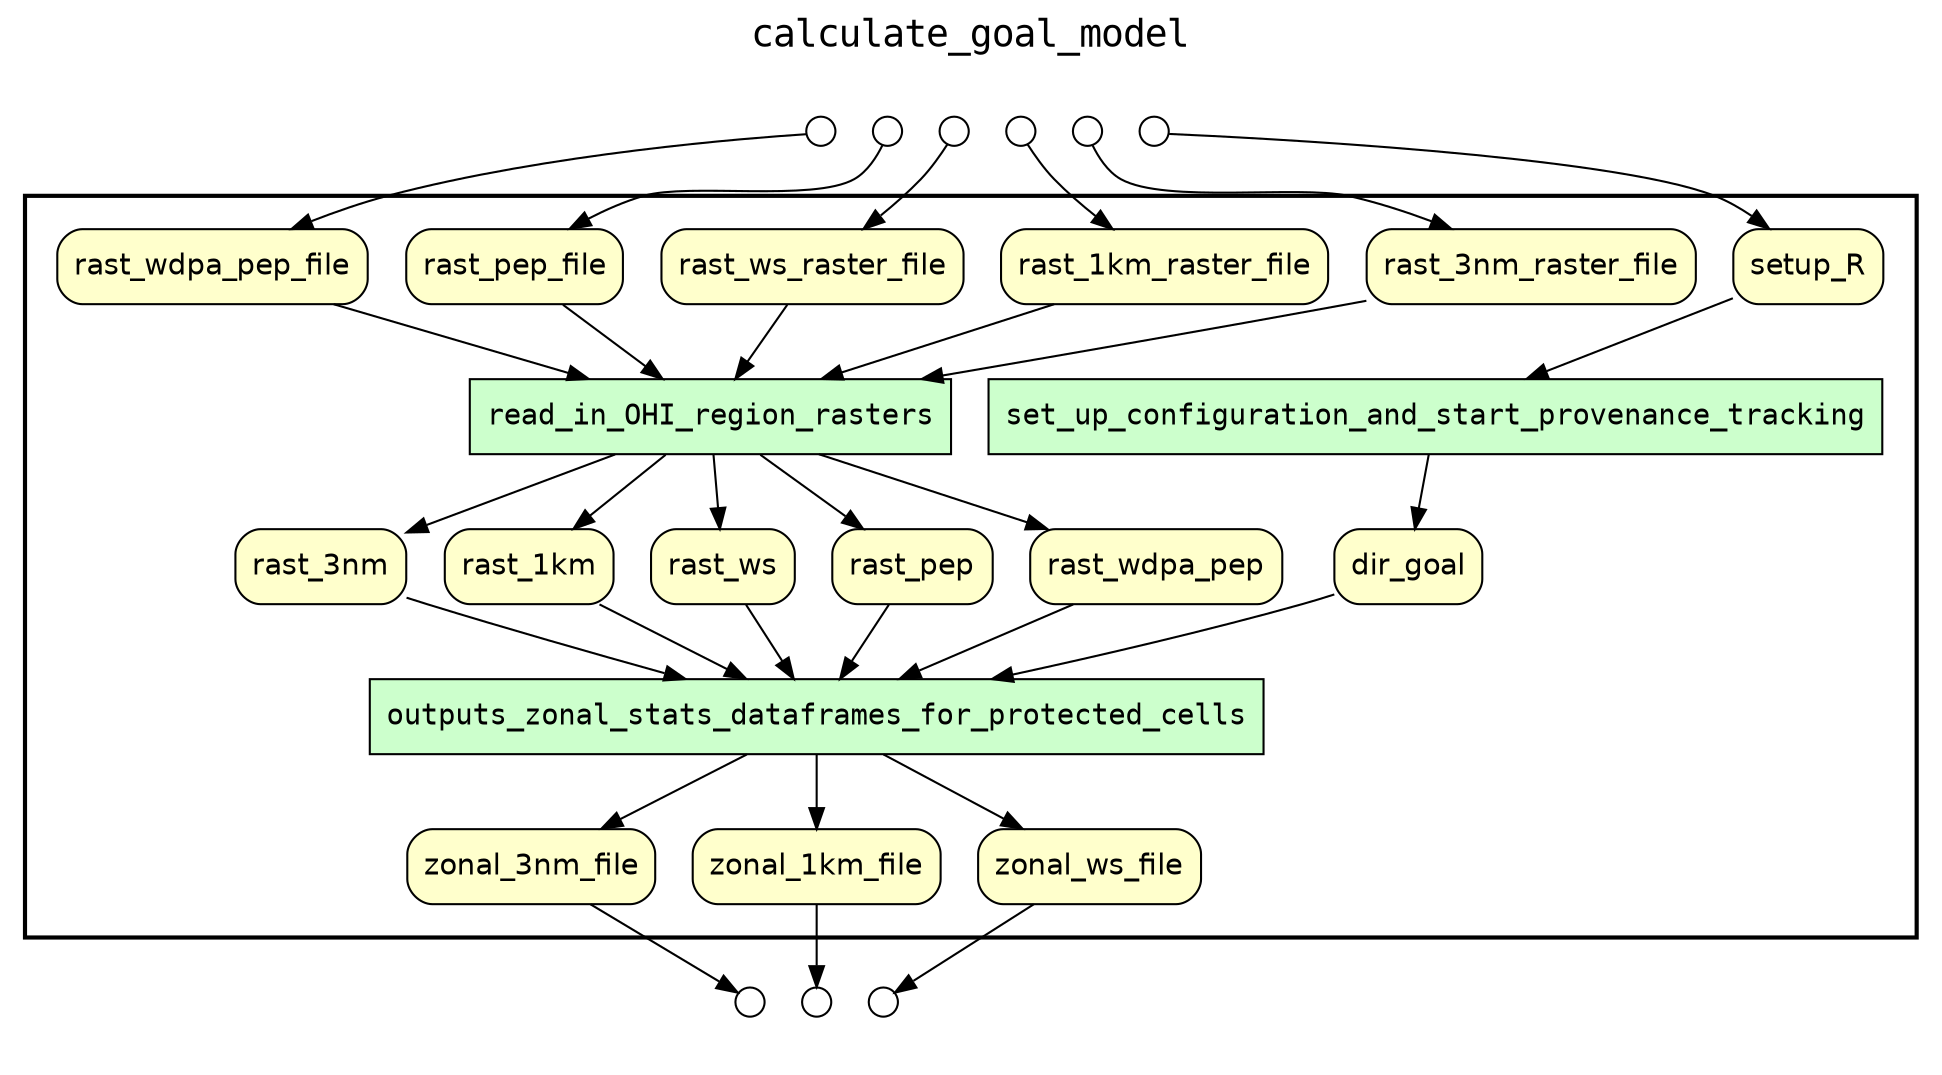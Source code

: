 
digraph yw_data_view {
rankdir=TB
fontname=Courier; fontsize=18; labelloc=t
label="calculate_goal_model"
subgraph cluster_workflow { label=""; color=black; penwidth=2
subgraph cluster_workflow_inner { label=""; color=white
node[shape=box style="filled" fillcolor="#CCFFCC" peripheries=1 fontname=Courier]
set_up_configuration_and_start_provenance_tracking
read_in_OHI_region_rasters
outputs_zonal_stats_dataframes_for_protected_cells
node[shape=box style="filled" fillcolor="#CCFFCC" peripheries=1 fontname=Courier]
node[shape=box style="rounded,filled" fillcolor="#FFFFCC" peripheries=1 fontname=Helvetica]
setup_R
dir_goal
rast_3nm_raster_file
rast_1km_raster_file
rast_ws_raster_file
rast_pep_file
rast_wdpa_pep_file
rast_3nm
rast_1km
rast_ws
rast_pep
rast_wdpa_pep
zonal_3nm_file
zonal_1km_file
zonal_ws_file
node[shape=box style="rounded,filled" fillcolor="#FFFFFF" peripheries=1 fontname=Helvetica]
}}
subgraph cluster_inflows { label=""; color=white; penwidth=2
subgraph cluster_inflows_inner { label=""; color=white
node[shape=circle fillcolor="#FFFFFF" peripheries=1 width=0.2]
setup_R_inflow [label=""]
rast_3nm_raster_file_inflow [label=""]
rast_1km_raster_file_inflow [label=""]
rast_ws_raster_file_inflow [label=""]
rast_pep_file_inflow [label=""]
rast_wdpa_pep_file_inflow [label=""]
}}
subgraph cluster_outflows { label=""; color=white; penwidth=2
subgraph cluster_outflows_inner { label=""; color=white
node[shape=circle fillcolor="#FFFFFF" peripheries=1 width=0.2]
zonal_ws_file_outflow [label=""]
zonal_1km_file_outflow [label=""]
zonal_3nm_file_outflow [label=""]
}}
setup_R -> set_up_configuration_and_start_provenance_tracking
dir_goal -> outputs_zonal_stats_dataframes_for_protected_cells
rast_3nm_raster_file -> read_in_OHI_region_rasters
rast_1km_raster_file -> read_in_OHI_region_rasters
rast_ws_raster_file -> read_in_OHI_region_rasters
rast_pep_file -> read_in_OHI_region_rasters
rast_wdpa_pep_file -> read_in_OHI_region_rasters
rast_3nm -> outputs_zonal_stats_dataframes_for_protected_cells
rast_1km -> outputs_zonal_stats_dataframes_for_protected_cells
rast_ws -> outputs_zonal_stats_dataframes_for_protected_cells
rast_pep -> outputs_zonal_stats_dataframes_for_protected_cells
rast_wdpa_pep -> outputs_zonal_stats_dataframes_for_protected_cells
set_up_configuration_and_start_provenance_tracking -> dir_goal
read_in_OHI_region_rasters -> rast_3nm
read_in_OHI_region_rasters -> rast_1km
read_in_OHI_region_rasters -> rast_ws
read_in_OHI_region_rasters -> rast_pep
read_in_OHI_region_rasters -> rast_wdpa_pep
outputs_zonal_stats_dataframes_for_protected_cells -> zonal_3nm_file
outputs_zonal_stats_dataframes_for_protected_cells -> zonal_1km_file
outputs_zonal_stats_dataframes_for_protected_cells -> zonal_ws_file
setup_R_inflow -> setup_R
rast_3nm_raster_file_inflow -> rast_3nm_raster_file
rast_1km_raster_file_inflow -> rast_1km_raster_file
rast_ws_raster_file_inflow -> rast_ws_raster_file
rast_pep_file_inflow -> rast_pep_file
rast_wdpa_pep_file_inflow -> rast_wdpa_pep_file
zonal_ws_file -> zonal_ws_file_outflow
zonal_1km_file -> zonal_1km_file_outflow
zonal_3nm_file -> zonal_3nm_file_outflow
}


